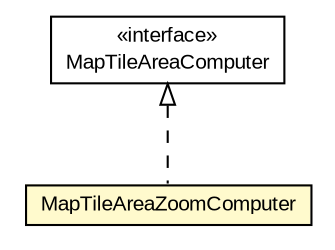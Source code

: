 #!/usr/local/bin/dot
#
# Class diagram 
# Generated by UMLGraph version R5_6-24-gf6e263 (http://www.umlgraph.org/)
#

digraph G {
	edge [fontname="arial",fontsize=10,labelfontname="arial",labelfontsize=10];
	node [fontname="arial",fontsize=10,shape=plaintext];
	nodesep=0.25;
	ranksep=0.5;
	// org.osmdroid.util.MapTileAreaComputer
	c32806 [label=<<table title="org.osmdroid.util.MapTileAreaComputer" border="0" cellborder="1" cellspacing="0" cellpadding="2" port="p" href="./MapTileAreaComputer.html">
		<tr><td><table border="0" cellspacing="0" cellpadding="1">
<tr><td align="center" balign="center"> &#171;interface&#187; </td></tr>
<tr><td align="center" balign="center"> MapTileAreaComputer </td></tr>
		</table></td></tr>
		</table>>, URL="./MapTileAreaComputer.html", fontname="arial", fontcolor="black", fontsize=10.0];
	// org.osmdroid.util.MapTileAreaZoomComputer
	c32808 [label=<<table title="org.osmdroid.util.MapTileAreaZoomComputer" border="0" cellborder="1" cellspacing="0" cellpadding="2" port="p" bgcolor="lemonChiffon" href="./MapTileAreaZoomComputer.html">
		<tr><td><table border="0" cellspacing="0" cellpadding="1">
<tr><td align="center" balign="center"> MapTileAreaZoomComputer </td></tr>
		</table></td></tr>
		</table>>, URL="./MapTileAreaZoomComputer.html", fontname="arial", fontcolor="black", fontsize=10.0];
	//org.osmdroid.util.MapTileAreaZoomComputer implements org.osmdroid.util.MapTileAreaComputer
	c32806:p -> c32808:p [dir=back,arrowtail=empty,style=dashed];
}

